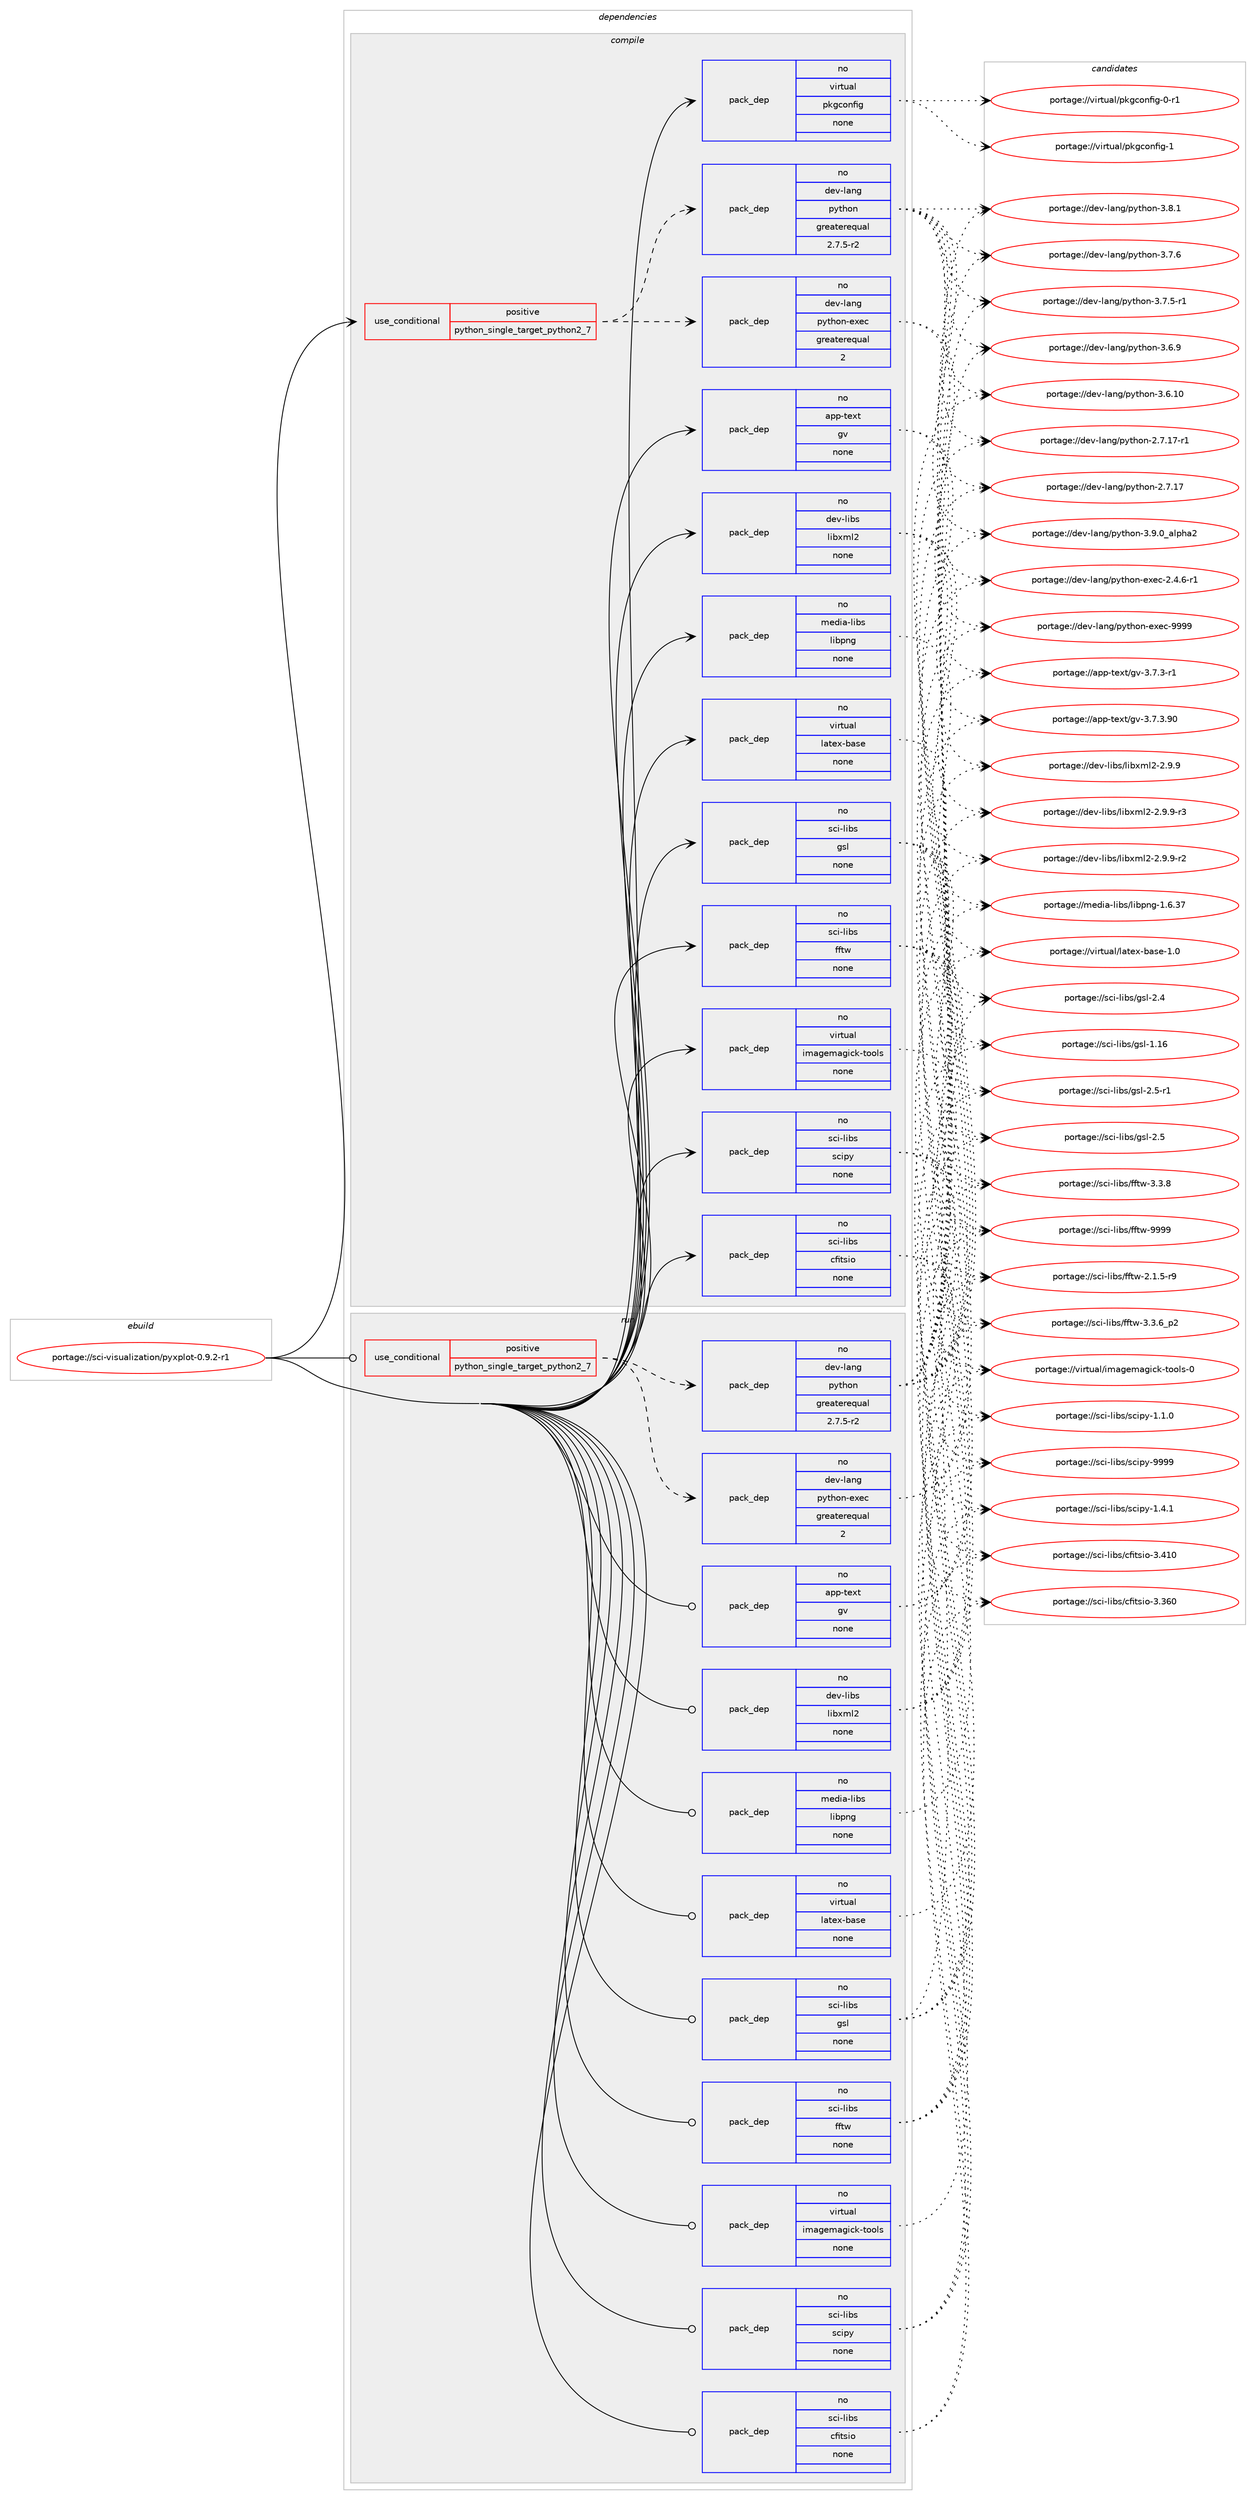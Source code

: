 digraph prolog {

# *************
# Graph options
# *************

newrank=true;
concentrate=true;
compound=true;
graph [rankdir=LR,fontname=Helvetica,fontsize=10,ranksep=1.5];#, ranksep=2.5, nodesep=0.2];
edge  [arrowhead=vee];
node  [fontname=Helvetica,fontsize=10];

# **********
# The ebuild
# **********

subgraph cluster_leftcol {
color=gray;
label=<<i>ebuild</i>>;
id [label="portage://sci-visualization/pyxplot-0.9.2-r1", color=red, width=4, href="../sci-visualization/pyxplot-0.9.2-r1.svg"];
}

# ****************
# The dependencies
# ****************

subgraph cluster_midcol {
color=gray;
label=<<i>dependencies</i>>;
subgraph cluster_compile {
fillcolor="#eeeeee";
style=filled;
label=<<i>compile</i>>;
subgraph cond15676 {
dependency87056 [label=<<TABLE BORDER="0" CELLBORDER="1" CELLSPACING="0" CELLPADDING="4"><TR><TD ROWSPAN="3" CELLPADDING="10">use_conditional</TD></TR><TR><TD>positive</TD></TR><TR><TD>python_single_target_python2_7</TD></TR></TABLE>>, shape=none, color=red];
subgraph pack69820 {
dependency87057 [label=<<TABLE BORDER="0" CELLBORDER="1" CELLSPACING="0" CELLPADDING="4" WIDTH="220"><TR><TD ROWSPAN="6" CELLPADDING="30">pack_dep</TD></TR><TR><TD WIDTH="110">no</TD></TR><TR><TD>dev-lang</TD></TR><TR><TD>python</TD></TR><TR><TD>greaterequal</TD></TR><TR><TD>2.7.5-r2</TD></TR></TABLE>>, shape=none, color=blue];
}
dependency87056:e -> dependency87057:w [weight=20,style="dashed",arrowhead="vee"];
subgraph pack69821 {
dependency87058 [label=<<TABLE BORDER="0" CELLBORDER="1" CELLSPACING="0" CELLPADDING="4" WIDTH="220"><TR><TD ROWSPAN="6" CELLPADDING="30">pack_dep</TD></TR><TR><TD WIDTH="110">no</TD></TR><TR><TD>dev-lang</TD></TR><TR><TD>python-exec</TD></TR><TR><TD>greaterequal</TD></TR><TR><TD>2</TD></TR></TABLE>>, shape=none, color=blue];
}
dependency87056:e -> dependency87058:w [weight=20,style="dashed",arrowhead="vee"];
}
id:e -> dependency87056:w [weight=20,style="solid",arrowhead="vee"];
subgraph pack69822 {
dependency87059 [label=<<TABLE BORDER="0" CELLBORDER="1" CELLSPACING="0" CELLPADDING="4" WIDTH="220"><TR><TD ROWSPAN="6" CELLPADDING="30">pack_dep</TD></TR><TR><TD WIDTH="110">no</TD></TR><TR><TD>app-text</TD></TR><TR><TD>gv</TD></TR><TR><TD>none</TD></TR><TR><TD></TD></TR></TABLE>>, shape=none, color=blue];
}
id:e -> dependency87059:w [weight=20,style="solid",arrowhead="vee"];
subgraph pack69823 {
dependency87060 [label=<<TABLE BORDER="0" CELLBORDER="1" CELLSPACING="0" CELLPADDING="4" WIDTH="220"><TR><TD ROWSPAN="6" CELLPADDING="30">pack_dep</TD></TR><TR><TD WIDTH="110">no</TD></TR><TR><TD>dev-libs</TD></TR><TR><TD>libxml2</TD></TR><TR><TD>none</TD></TR><TR><TD></TD></TR></TABLE>>, shape=none, color=blue];
}
id:e -> dependency87060:w [weight=20,style="solid",arrowhead="vee"];
subgraph pack69824 {
dependency87061 [label=<<TABLE BORDER="0" CELLBORDER="1" CELLSPACING="0" CELLPADDING="4" WIDTH="220"><TR><TD ROWSPAN="6" CELLPADDING="30">pack_dep</TD></TR><TR><TD WIDTH="110">no</TD></TR><TR><TD>media-libs</TD></TR><TR><TD>libpng</TD></TR><TR><TD>none</TD></TR><TR><TD></TD></TR></TABLE>>, shape=none, color=blue];
}
id:e -> dependency87061:w [weight=20,style="solid",arrowhead="vee"];
subgraph pack69825 {
dependency87062 [label=<<TABLE BORDER="0" CELLBORDER="1" CELLSPACING="0" CELLPADDING="4" WIDTH="220"><TR><TD ROWSPAN="6" CELLPADDING="30">pack_dep</TD></TR><TR><TD WIDTH="110">no</TD></TR><TR><TD>sci-libs</TD></TR><TR><TD>cfitsio</TD></TR><TR><TD>none</TD></TR><TR><TD></TD></TR></TABLE>>, shape=none, color=blue];
}
id:e -> dependency87062:w [weight=20,style="solid",arrowhead="vee"];
subgraph pack69826 {
dependency87063 [label=<<TABLE BORDER="0" CELLBORDER="1" CELLSPACING="0" CELLPADDING="4" WIDTH="220"><TR><TD ROWSPAN="6" CELLPADDING="30">pack_dep</TD></TR><TR><TD WIDTH="110">no</TD></TR><TR><TD>sci-libs</TD></TR><TR><TD>fftw</TD></TR><TR><TD>none</TD></TR><TR><TD></TD></TR></TABLE>>, shape=none, color=blue];
}
id:e -> dependency87063:w [weight=20,style="solid",arrowhead="vee"];
subgraph pack69827 {
dependency87064 [label=<<TABLE BORDER="0" CELLBORDER="1" CELLSPACING="0" CELLPADDING="4" WIDTH="220"><TR><TD ROWSPAN="6" CELLPADDING="30">pack_dep</TD></TR><TR><TD WIDTH="110">no</TD></TR><TR><TD>sci-libs</TD></TR><TR><TD>gsl</TD></TR><TR><TD>none</TD></TR><TR><TD></TD></TR></TABLE>>, shape=none, color=blue];
}
id:e -> dependency87064:w [weight=20,style="solid",arrowhead="vee"];
subgraph pack69828 {
dependency87065 [label=<<TABLE BORDER="0" CELLBORDER="1" CELLSPACING="0" CELLPADDING="4" WIDTH="220"><TR><TD ROWSPAN="6" CELLPADDING="30">pack_dep</TD></TR><TR><TD WIDTH="110">no</TD></TR><TR><TD>sci-libs</TD></TR><TR><TD>scipy</TD></TR><TR><TD>none</TD></TR><TR><TD></TD></TR></TABLE>>, shape=none, color=blue];
}
id:e -> dependency87065:w [weight=20,style="solid",arrowhead="vee"];
subgraph pack69829 {
dependency87066 [label=<<TABLE BORDER="0" CELLBORDER="1" CELLSPACING="0" CELLPADDING="4" WIDTH="220"><TR><TD ROWSPAN="6" CELLPADDING="30">pack_dep</TD></TR><TR><TD WIDTH="110">no</TD></TR><TR><TD>virtual</TD></TR><TR><TD>imagemagick-tools</TD></TR><TR><TD>none</TD></TR><TR><TD></TD></TR></TABLE>>, shape=none, color=blue];
}
id:e -> dependency87066:w [weight=20,style="solid",arrowhead="vee"];
subgraph pack69830 {
dependency87067 [label=<<TABLE BORDER="0" CELLBORDER="1" CELLSPACING="0" CELLPADDING="4" WIDTH="220"><TR><TD ROWSPAN="6" CELLPADDING="30">pack_dep</TD></TR><TR><TD WIDTH="110">no</TD></TR><TR><TD>virtual</TD></TR><TR><TD>latex-base</TD></TR><TR><TD>none</TD></TR><TR><TD></TD></TR></TABLE>>, shape=none, color=blue];
}
id:e -> dependency87067:w [weight=20,style="solid",arrowhead="vee"];
subgraph pack69831 {
dependency87068 [label=<<TABLE BORDER="0" CELLBORDER="1" CELLSPACING="0" CELLPADDING="4" WIDTH="220"><TR><TD ROWSPAN="6" CELLPADDING="30">pack_dep</TD></TR><TR><TD WIDTH="110">no</TD></TR><TR><TD>virtual</TD></TR><TR><TD>pkgconfig</TD></TR><TR><TD>none</TD></TR><TR><TD></TD></TR></TABLE>>, shape=none, color=blue];
}
id:e -> dependency87068:w [weight=20,style="solid",arrowhead="vee"];
}
subgraph cluster_compileandrun {
fillcolor="#eeeeee";
style=filled;
label=<<i>compile and run</i>>;
}
subgraph cluster_run {
fillcolor="#eeeeee";
style=filled;
label=<<i>run</i>>;
subgraph cond15677 {
dependency87069 [label=<<TABLE BORDER="0" CELLBORDER="1" CELLSPACING="0" CELLPADDING="4"><TR><TD ROWSPAN="3" CELLPADDING="10">use_conditional</TD></TR><TR><TD>positive</TD></TR><TR><TD>python_single_target_python2_7</TD></TR></TABLE>>, shape=none, color=red];
subgraph pack69832 {
dependency87070 [label=<<TABLE BORDER="0" CELLBORDER="1" CELLSPACING="0" CELLPADDING="4" WIDTH="220"><TR><TD ROWSPAN="6" CELLPADDING="30">pack_dep</TD></TR><TR><TD WIDTH="110">no</TD></TR><TR><TD>dev-lang</TD></TR><TR><TD>python</TD></TR><TR><TD>greaterequal</TD></TR><TR><TD>2.7.5-r2</TD></TR></TABLE>>, shape=none, color=blue];
}
dependency87069:e -> dependency87070:w [weight=20,style="dashed",arrowhead="vee"];
subgraph pack69833 {
dependency87071 [label=<<TABLE BORDER="0" CELLBORDER="1" CELLSPACING="0" CELLPADDING="4" WIDTH="220"><TR><TD ROWSPAN="6" CELLPADDING="30">pack_dep</TD></TR><TR><TD WIDTH="110">no</TD></TR><TR><TD>dev-lang</TD></TR><TR><TD>python-exec</TD></TR><TR><TD>greaterequal</TD></TR><TR><TD>2</TD></TR></TABLE>>, shape=none, color=blue];
}
dependency87069:e -> dependency87071:w [weight=20,style="dashed",arrowhead="vee"];
}
id:e -> dependency87069:w [weight=20,style="solid",arrowhead="odot"];
subgraph pack69834 {
dependency87072 [label=<<TABLE BORDER="0" CELLBORDER="1" CELLSPACING="0" CELLPADDING="4" WIDTH="220"><TR><TD ROWSPAN="6" CELLPADDING="30">pack_dep</TD></TR><TR><TD WIDTH="110">no</TD></TR><TR><TD>app-text</TD></TR><TR><TD>gv</TD></TR><TR><TD>none</TD></TR><TR><TD></TD></TR></TABLE>>, shape=none, color=blue];
}
id:e -> dependency87072:w [weight=20,style="solid",arrowhead="odot"];
subgraph pack69835 {
dependency87073 [label=<<TABLE BORDER="0" CELLBORDER="1" CELLSPACING="0" CELLPADDING="4" WIDTH="220"><TR><TD ROWSPAN="6" CELLPADDING="30">pack_dep</TD></TR><TR><TD WIDTH="110">no</TD></TR><TR><TD>dev-libs</TD></TR><TR><TD>libxml2</TD></TR><TR><TD>none</TD></TR><TR><TD></TD></TR></TABLE>>, shape=none, color=blue];
}
id:e -> dependency87073:w [weight=20,style="solid",arrowhead="odot"];
subgraph pack69836 {
dependency87074 [label=<<TABLE BORDER="0" CELLBORDER="1" CELLSPACING="0" CELLPADDING="4" WIDTH="220"><TR><TD ROWSPAN="6" CELLPADDING="30">pack_dep</TD></TR><TR><TD WIDTH="110">no</TD></TR><TR><TD>media-libs</TD></TR><TR><TD>libpng</TD></TR><TR><TD>none</TD></TR><TR><TD></TD></TR></TABLE>>, shape=none, color=blue];
}
id:e -> dependency87074:w [weight=20,style="solid",arrowhead="odot"];
subgraph pack69837 {
dependency87075 [label=<<TABLE BORDER="0" CELLBORDER="1" CELLSPACING="0" CELLPADDING="4" WIDTH="220"><TR><TD ROWSPAN="6" CELLPADDING="30">pack_dep</TD></TR><TR><TD WIDTH="110">no</TD></TR><TR><TD>sci-libs</TD></TR><TR><TD>cfitsio</TD></TR><TR><TD>none</TD></TR><TR><TD></TD></TR></TABLE>>, shape=none, color=blue];
}
id:e -> dependency87075:w [weight=20,style="solid",arrowhead="odot"];
subgraph pack69838 {
dependency87076 [label=<<TABLE BORDER="0" CELLBORDER="1" CELLSPACING="0" CELLPADDING="4" WIDTH="220"><TR><TD ROWSPAN="6" CELLPADDING="30">pack_dep</TD></TR><TR><TD WIDTH="110">no</TD></TR><TR><TD>sci-libs</TD></TR><TR><TD>fftw</TD></TR><TR><TD>none</TD></TR><TR><TD></TD></TR></TABLE>>, shape=none, color=blue];
}
id:e -> dependency87076:w [weight=20,style="solid",arrowhead="odot"];
subgraph pack69839 {
dependency87077 [label=<<TABLE BORDER="0" CELLBORDER="1" CELLSPACING="0" CELLPADDING="4" WIDTH="220"><TR><TD ROWSPAN="6" CELLPADDING="30">pack_dep</TD></TR><TR><TD WIDTH="110">no</TD></TR><TR><TD>sci-libs</TD></TR><TR><TD>gsl</TD></TR><TR><TD>none</TD></TR><TR><TD></TD></TR></TABLE>>, shape=none, color=blue];
}
id:e -> dependency87077:w [weight=20,style="solid",arrowhead="odot"];
subgraph pack69840 {
dependency87078 [label=<<TABLE BORDER="0" CELLBORDER="1" CELLSPACING="0" CELLPADDING="4" WIDTH="220"><TR><TD ROWSPAN="6" CELLPADDING="30">pack_dep</TD></TR><TR><TD WIDTH="110">no</TD></TR><TR><TD>sci-libs</TD></TR><TR><TD>scipy</TD></TR><TR><TD>none</TD></TR><TR><TD></TD></TR></TABLE>>, shape=none, color=blue];
}
id:e -> dependency87078:w [weight=20,style="solid",arrowhead="odot"];
subgraph pack69841 {
dependency87079 [label=<<TABLE BORDER="0" CELLBORDER="1" CELLSPACING="0" CELLPADDING="4" WIDTH="220"><TR><TD ROWSPAN="6" CELLPADDING="30">pack_dep</TD></TR><TR><TD WIDTH="110">no</TD></TR><TR><TD>virtual</TD></TR><TR><TD>imagemagick-tools</TD></TR><TR><TD>none</TD></TR><TR><TD></TD></TR></TABLE>>, shape=none, color=blue];
}
id:e -> dependency87079:w [weight=20,style="solid",arrowhead="odot"];
subgraph pack69842 {
dependency87080 [label=<<TABLE BORDER="0" CELLBORDER="1" CELLSPACING="0" CELLPADDING="4" WIDTH="220"><TR><TD ROWSPAN="6" CELLPADDING="30">pack_dep</TD></TR><TR><TD WIDTH="110">no</TD></TR><TR><TD>virtual</TD></TR><TR><TD>latex-base</TD></TR><TR><TD>none</TD></TR><TR><TD></TD></TR></TABLE>>, shape=none, color=blue];
}
id:e -> dependency87080:w [weight=20,style="solid",arrowhead="odot"];
}
}

# **************
# The candidates
# **************

subgraph cluster_choices {
rank=same;
color=gray;
label=<<i>candidates</i>>;

subgraph choice69820 {
color=black;
nodesep=1;
choice10010111845108971101034711212111610411111045514657464895971081121049750 [label="portage://dev-lang/python-3.9.0_alpha2", color=red, width=4,href="../dev-lang/python-3.9.0_alpha2.svg"];
choice100101118451089711010347112121116104111110455146564649 [label="portage://dev-lang/python-3.8.1", color=red, width=4,href="../dev-lang/python-3.8.1.svg"];
choice100101118451089711010347112121116104111110455146554654 [label="portage://dev-lang/python-3.7.6", color=red, width=4,href="../dev-lang/python-3.7.6.svg"];
choice1001011184510897110103471121211161041111104551465546534511449 [label="portage://dev-lang/python-3.7.5-r1", color=red, width=4,href="../dev-lang/python-3.7.5-r1.svg"];
choice100101118451089711010347112121116104111110455146544657 [label="portage://dev-lang/python-3.6.9", color=red, width=4,href="../dev-lang/python-3.6.9.svg"];
choice10010111845108971101034711212111610411111045514654464948 [label="portage://dev-lang/python-3.6.10", color=red, width=4,href="../dev-lang/python-3.6.10.svg"];
choice100101118451089711010347112121116104111110455046554649554511449 [label="portage://dev-lang/python-2.7.17-r1", color=red, width=4,href="../dev-lang/python-2.7.17-r1.svg"];
choice10010111845108971101034711212111610411111045504655464955 [label="portage://dev-lang/python-2.7.17", color=red, width=4,href="../dev-lang/python-2.7.17.svg"];
dependency87057:e -> choice10010111845108971101034711212111610411111045514657464895971081121049750:w [style=dotted,weight="100"];
dependency87057:e -> choice100101118451089711010347112121116104111110455146564649:w [style=dotted,weight="100"];
dependency87057:e -> choice100101118451089711010347112121116104111110455146554654:w [style=dotted,weight="100"];
dependency87057:e -> choice1001011184510897110103471121211161041111104551465546534511449:w [style=dotted,weight="100"];
dependency87057:e -> choice100101118451089711010347112121116104111110455146544657:w [style=dotted,weight="100"];
dependency87057:e -> choice10010111845108971101034711212111610411111045514654464948:w [style=dotted,weight="100"];
dependency87057:e -> choice100101118451089711010347112121116104111110455046554649554511449:w [style=dotted,weight="100"];
dependency87057:e -> choice10010111845108971101034711212111610411111045504655464955:w [style=dotted,weight="100"];
}
subgraph choice69821 {
color=black;
nodesep=1;
choice10010111845108971101034711212111610411111045101120101994557575757 [label="portage://dev-lang/python-exec-9999", color=red, width=4,href="../dev-lang/python-exec-9999.svg"];
choice10010111845108971101034711212111610411111045101120101994550465246544511449 [label="portage://dev-lang/python-exec-2.4.6-r1", color=red, width=4,href="../dev-lang/python-exec-2.4.6-r1.svg"];
dependency87058:e -> choice10010111845108971101034711212111610411111045101120101994557575757:w [style=dotted,weight="100"];
dependency87058:e -> choice10010111845108971101034711212111610411111045101120101994550465246544511449:w [style=dotted,weight="100"];
}
subgraph choice69822 {
color=black;
nodesep=1;
choice971121124511610112011647103118455146554651465748 [label="portage://app-text/gv-3.7.3.90", color=red, width=4,href="../app-text/gv-3.7.3.90.svg"];
choice9711211245116101120116471031184551465546514511449 [label="portage://app-text/gv-3.7.3-r1", color=red, width=4,href="../app-text/gv-3.7.3-r1.svg"];
dependency87059:e -> choice971121124511610112011647103118455146554651465748:w [style=dotted,weight="100"];
dependency87059:e -> choice9711211245116101120116471031184551465546514511449:w [style=dotted,weight="100"];
}
subgraph choice69823 {
color=black;
nodesep=1;
choice10010111845108105981154710810598120109108504550465746574511451 [label="portage://dev-libs/libxml2-2.9.9-r3", color=red, width=4,href="../dev-libs/libxml2-2.9.9-r3.svg"];
choice10010111845108105981154710810598120109108504550465746574511450 [label="portage://dev-libs/libxml2-2.9.9-r2", color=red, width=4,href="../dev-libs/libxml2-2.9.9-r2.svg"];
choice1001011184510810598115471081059812010910850455046574657 [label="portage://dev-libs/libxml2-2.9.9", color=red, width=4,href="../dev-libs/libxml2-2.9.9.svg"];
dependency87060:e -> choice10010111845108105981154710810598120109108504550465746574511451:w [style=dotted,weight="100"];
dependency87060:e -> choice10010111845108105981154710810598120109108504550465746574511450:w [style=dotted,weight="100"];
dependency87060:e -> choice1001011184510810598115471081059812010910850455046574657:w [style=dotted,weight="100"];
}
subgraph choice69824 {
color=black;
nodesep=1;
choice109101100105974510810598115471081059811211010345494654465155 [label="portage://media-libs/libpng-1.6.37", color=red, width=4,href="../media-libs/libpng-1.6.37.svg"];
dependency87061:e -> choice109101100105974510810598115471081059811211010345494654465155:w [style=dotted,weight="100"];
}
subgraph choice69825 {
color=black;
nodesep=1;
choice1159910545108105981154799102105116115105111455146524948 [label="portage://sci-libs/cfitsio-3.410", color=red, width=4,href="../sci-libs/cfitsio-3.410.svg"];
choice1159910545108105981154799102105116115105111455146515448 [label="portage://sci-libs/cfitsio-3.360", color=red, width=4,href="../sci-libs/cfitsio-3.360.svg"];
dependency87062:e -> choice1159910545108105981154799102105116115105111455146524948:w [style=dotted,weight="100"];
dependency87062:e -> choice1159910545108105981154799102105116115105111455146515448:w [style=dotted,weight="100"];
}
subgraph choice69826 {
color=black;
nodesep=1;
choice115991054510810598115471021021161194557575757 [label="portage://sci-libs/fftw-9999", color=red, width=4,href="../sci-libs/fftw-9999.svg"];
choice11599105451081059811547102102116119455146514656 [label="portage://sci-libs/fftw-3.3.8", color=red, width=4,href="../sci-libs/fftw-3.3.8.svg"];
choice115991054510810598115471021021161194551465146549511250 [label="portage://sci-libs/fftw-3.3.6_p2", color=red, width=4,href="../sci-libs/fftw-3.3.6_p2.svg"];
choice115991054510810598115471021021161194550464946534511457 [label="portage://sci-libs/fftw-2.1.5-r9", color=red, width=4,href="../sci-libs/fftw-2.1.5-r9.svg"];
dependency87063:e -> choice115991054510810598115471021021161194557575757:w [style=dotted,weight="100"];
dependency87063:e -> choice11599105451081059811547102102116119455146514656:w [style=dotted,weight="100"];
dependency87063:e -> choice115991054510810598115471021021161194551465146549511250:w [style=dotted,weight="100"];
dependency87063:e -> choice115991054510810598115471021021161194550464946534511457:w [style=dotted,weight="100"];
}
subgraph choice69827 {
color=black;
nodesep=1;
choice11599105451081059811547103115108455046534511449 [label="portage://sci-libs/gsl-2.5-r1", color=red, width=4,href="../sci-libs/gsl-2.5-r1.svg"];
choice1159910545108105981154710311510845504653 [label="portage://sci-libs/gsl-2.5", color=red, width=4,href="../sci-libs/gsl-2.5.svg"];
choice1159910545108105981154710311510845504652 [label="portage://sci-libs/gsl-2.4", color=red, width=4,href="../sci-libs/gsl-2.4.svg"];
choice115991054510810598115471031151084549464954 [label="portage://sci-libs/gsl-1.16", color=red, width=4,href="../sci-libs/gsl-1.16.svg"];
dependency87064:e -> choice11599105451081059811547103115108455046534511449:w [style=dotted,weight="100"];
dependency87064:e -> choice1159910545108105981154710311510845504653:w [style=dotted,weight="100"];
dependency87064:e -> choice1159910545108105981154710311510845504652:w [style=dotted,weight="100"];
dependency87064:e -> choice115991054510810598115471031151084549464954:w [style=dotted,weight="100"];
}
subgraph choice69828 {
color=black;
nodesep=1;
choice11599105451081059811547115991051121214557575757 [label="portage://sci-libs/scipy-9999", color=red, width=4,href="../sci-libs/scipy-9999.svg"];
choice1159910545108105981154711599105112121454946524649 [label="portage://sci-libs/scipy-1.4.1", color=red, width=4,href="../sci-libs/scipy-1.4.1.svg"];
choice1159910545108105981154711599105112121454946494648 [label="portage://sci-libs/scipy-1.1.0", color=red, width=4,href="../sci-libs/scipy-1.1.0.svg"];
dependency87065:e -> choice11599105451081059811547115991051121214557575757:w [style=dotted,weight="100"];
dependency87065:e -> choice1159910545108105981154711599105112121454946524649:w [style=dotted,weight="100"];
dependency87065:e -> choice1159910545108105981154711599105112121454946494648:w [style=dotted,weight="100"];
}
subgraph choice69829 {
color=black;
nodesep=1;
choice1181051141161179710847105109971031011099710310599107451161111111081154548 [label="portage://virtual/imagemagick-tools-0", color=red, width=4,href="../virtual/imagemagick-tools-0.svg"];
dependency87066:e -> choice1181051141161179710847105109971031011099710310599107451161111111081154548:w [style=dotted,weight="100"];
}
subgraph choice69830 {
color=black;
nodesep=1;
choice11810511411611797108471089711610112045989711510145494648 [label="portage://virtual/latex-base-1.0", color=red, width=4,href="../virtual/latex-base-1.0.svg"];
dependency87067:e -> choice11810511411611797108471089711610112045989711510145494648:w [style=dotted,weight="100"];
}
subgraph choice69831 {
color=black;
nodesep=1;
choice1181051141161179710847112107103991111101021051034549 [label="portage://virtual/pkgconfig-1", color=red, width=4,href="../virtual/pkgconfig-1.svg"];
choice11810511411611797108471121071039911111010210510345484511449 [label="portage://virtual/pkgconfig-0-r1", color=red, width=4,href="../virtual/pkgconfig-0-r1.svg"];
dependency87068:e -> choice1181051141161179710847112107103991111101021051034549:w [style=dotted,weight="100"];
dependency87068:e -> choice11810511411611797108471121071039911111010210510345484511449:w [style=dotted,weight="100"];
}
subgraph choice69832 {
color=black;
nodesep=1;
choice10010111845108971101034711212111610411111045514657464895971081121049750 [label="portage://dev-lang/python-3.9.0_alpha2", color=red, width=4,href="../dev-lang/python-3.9.0_alpha2.svg"];
choice100101118451089711010347112121116104111110455146564649 [label="portage://dev-lang/python-3.8.1", color=red, width=4,href="../dev-lang/python-3.8.1.svg"];
choice100101118451089711010347112121116104111110455146554654 [label="portage://dev-lang/python-3.7.6", color=red, width=4,href="../dev-lang/python-3.7.6.svg"];
choice1001011184510897110103471121211161041111104551465546534511449 [label="portage://dev-lang/python-3.7.5-r1", color=red, width=4,href="../dev-lang/python-3.7.5-r1.svg"];
choice100101118451089711010347112121116104111110455146544657 [label="portage://dev-lang/python-3.6.9", color=red, width=4,href="../dev-lang/python-3.6.9.svg"];
choice10010111845108971101034711212111610411111045514654464948 [label="portage://dev-lang/python-3.6.10", color=red, width=4,href="../dev-lang/python-3.6.10.svg"];
choice100101118451089711010347112121116104111110455046554649554511449 [label="portage://dev-lang/python-2.7.17-r1", color=red, width=4,href="../dev-lang/python-2.7.17-r1.svg"];
choice10010111845108971101034711212111610411111045504655464955 [label="portage://dev-lang/python-2.7.17", color=red, width=4,href="../dev-lang/python-2.7.17.svg"];
dependency87070:e -> choice10010111845108971101034711212111610411111045514657464895971081121049750:w [style=dotted,weight="100"];
dependency87070:e -> choice100101118451089711010347112121116104111110455146564649:w [style=dotted,weight="100"];
dependency87070:e -> choice100101118451089711010347112121116104111110455146554654:w [style=dotted,weight="100"];
dependency87070:e -> choice1001011184510897110103471121211161041111104551465546534511449:w [style=dotted,weight="100"];
dependency87070:e -> choice100101118451089711010347112121116104111110455146544657:w [style=dotted,weight="100"];
dependency87070:e -> choice10010111845108971101034711212111610411111045514654464948:w [style=dotted,weight="100"];
dependency87070:e -> choice100101118451089711010347112121116104111110455046554649554511449:w [style=dotted,weight="100"];
dependency87070:e -> choice10010111845108971101034711212111610411111045504655464955:w [style=dotted,weight="100"];
}
subgraph choice69833 {
color=black;
nodesep=1;
choice10010111845108971101034711212111610411111045101120101994557575757 [label="portage://dev-lang/python-exec-9999", color=red, width=4,href="../dev-lang/python-exec-9999.svg"];
choice10010111845108971101034711212111610411111045101120101994550465246544511449 [label="portage://dev-lang/python-exec-2.4.6-r1", color=red, width=4,href="../dev-lang/python-exec-2.4.6-r1.svg"];
dependency87071:e -> choice10010111845108971101034711212111610411111045101120101994557575757:w [style=dotted,weight="100"];
dependency87071:e -> choice10010111845108971101034711212111610411111045101120101994550465246544511449:w [style=dotted,weight="100"];
}
subgraph choice69834 {
color=black;
nodesep=1;
choice971121124511610112011647103118455146554651465748 [label="portage://app-text/gv-3.7.3.90", color=red, width=4,href="../app-text/gv-3.7.3.90.svg"];
choice9711211245116101120116471031184551465546514511449 [label="portage://app-text/gv-3.7.3-r1", color=red, width=4,href="../app-text/gv-3.7.3-r1.svg"];
dependency87072:e -> choice971121124511610112011647103118455146554651465748:w [style=dotted,weight="100"];
dependency87072:e -> choice9711211245116101120116471031184551465546514511449:w [style=dotted,weight="100"];
}
subgraph choice69835 {
color=black;
nodesep=1;
choice10010111845108105981154710810598120109108504550465746574511451 [label="portage://dev-libs/libxml2-2.9.9-r3", color=red, width=4,href="../dev-libs/libxml2-2.9.9-r3.svg"];
choice10010111845108105981154710810598120109108504550465746574511450 [label="portage://dev-libs/libxml2-2.9.9-r2", color=red, width=4,href="../dev-libs/libxml2-2.9.9-r2.svg"];
choice1001011184510810598115471081059812010910850455046574657 [label="portage://dev-libs/libxml2-2.9.9", color=red, width=4,href="../dev-libs/libxml2-2.9.9.svg"];
dependency87073:e -> choice10010111845108105981154710810598120109108504550465746574511451:w [style=dotted,weight="100"];
dependency87073:e -> choice10010111845108105981154710810598120109108504550465746574511450:w [style=dotted,weight="100"];
dependency87073:e -> choice1001011184510810598115471081059812010910850455046574657:w [style=dotted,weight="100"];
}
subgraph choice69836 {
color=black;
nodesep=1;
choice109101100105974510810598115471081059811211010345494654465155 [label="portage://media-libs/libpng-1.6.37", color=red, width=4,href="../media-libs/libpng-1.6.37.svg"];
dependency87074:e -> choice109101100105974510810598115471081059811211010345494654465155:w [style=dotted,weight="100"];
}
subgraph choice69837 {
color=black;
nodesep=1;
choice1159910545108105981154799102105116115105111455146524948 [label="portage://sci-libs/cfitsio-3.410", color=red, width=4,href="../sci-libs/cfitsio-3.410.svg"];
choice1159910545108105981154799102105116115105111455146515448 [label="portage://sci-libs/cfitsio-3.360", color=red, width=4,href="../sci-libs/cfitsio-3.360.svg"];
dependency87075:e -> choice1159910545108105981154799102105116115105111455146524948:w [style=dotted,weight="100"];
dependency87075:e -> choice1159910545108105981154799102105116115105111455146515448:w [style=dotted,weight="100"];
}
subgraph choice69838 {
color=black;
nodesep=1;
choice115991054510810598115471021021161194557575757 [label="portage://sci-libs/fftw-9999", color=red, width=4,href="../sci-libs/fftw-9999.svg"];
choice11599105451081059811547102102116119455146514656 [label="portage://sci-libs/fftw-3.3.8", color=red, width=4,href="../sci-libs/fftw-3.3.8.svg"];
choice115991054510810598115471021021161194551465146549511250 [label="portage://sci-libs/fftw-3.3.6_p2", color=red, width=4,href="../sci-libs/fftw-3.3.6_p2.svg"];
choice115991054510810598115471021021161194550464946534511457 [label="portage://sci-libs/fftw-2.1.5-r9", color=red, width=4,href="../sci-libs/fftw-2.1.5-r9.svg"];
dependency87076:e -> choice115991054510810598115471021021161194557575757:w [style=dotted,weight="100"];
dependency87076:e -> choice11599105451081059811547102102116119455146514656:w [style=dotted,weight="100"];
dependency87076:e -> choice115991054510810598115471021021161194551465146549511250:w [style=dotted,weight="100"];
dependency87076:e -> choice115991054510810598115471021021161194550464946534511457:w [style=dotted,weight="100"];
}
subgraph choice69839 {
color=black;
nodesep=1;
choice11599105451081059811547103115108455046534511449 [label="portage://sci-libs/gsl-2.5-r1", color=red, width=4,href="../sci-libs/gsl-2.5-r1.svg"];
choice1159910545108105981154710311510845504653 [label="portage://sci-libs/gsl-2.5", color=red, width=4,href="../sci-libs/gsl-2.5.svg"];
choice1159910545108105981154710311510845504652 [label="portage://sci-libs/gsl-2.4", color=red, width=4,href="../sci-libs/gsl-2.4.svg"];
choice115991054510810598115471031151084549464954 [label="portage://sci-libs/gsl-1.16", color=red, width=4,href="../sci-libs/gsl-1.16.svg"];
dependency87077:e -> choice11599105451081059811547103115108455046534511449:w [style=dotted,weight="100"];
dependency87077:e -> choice1159910545108105981154710311510845504653:w [style=dotted,weight="100"];
dependency87077:e -> choice1159910545108105981154710311510845504652:w [style=dotted,weight="100"];
dependency87077:e -> choice115991054510810598115471031151084549464954:w [style=dotted,weight="100"];
}
subgraph choice69840 {
color=black;
nodesep=1;
choice11599105451081059811547115991051121214557575757 [label="portage://sci-libs/scipy-9999", color=red, width=4,href="../sci-libs/scipy-9999.svg"];
choice1159910545108105981154711599105112121454946524649 [label="portage://sci-libs/scipy-1.4.1", color=red, width=4,href="../sci-libs/scipy-1.4.1.svg"];
choice1159910545108105981154711599105112121454946494648 [label="portage://sci-libs/scipy-1.1.0", color=red, width=4,href="../sci-libs/scipy-1.1.0.svg"];
dependency87078:e -> choice11599105451081059811547115991051121214557575757:w [style=dotted,weight="100"];
dependency87078:e -> choice1159910545108105981154711599105112121454946524649:w [style=dotted,weight="100"];
dependency87078:e -> choice1159910545108105981154711599105112121454946494648:w [style=dotted,weight="100"];
}
subgraph choice69841 {
color=black;
nodesep=1;
choice1181051141161179710847105109971031011099710310599107451161111111081154548 [label="portage://virtual/imagemagick-tools-0", color=red, width=4,href="../virtual/imagemagick-tools-0.svg"];
dependency87079:e -> choice1181051141161179710847105109971031011099710310599107451161111111081154548:w [style=dotted,weight="100"];
}
subgraph choice69842 {
color=black;
nodesep=1;
choice11810511411611797108471089711610112045989711510145494648 [label="portage://virtual/latex-base-1.0", color=red, width=4,href="../virtual/latex-base-1.0.svg"];
dependency87080:e -> choice11810511411611797108471089711610112045989711510145494648:w [style=dotted,weight="100"];
}
}

}
